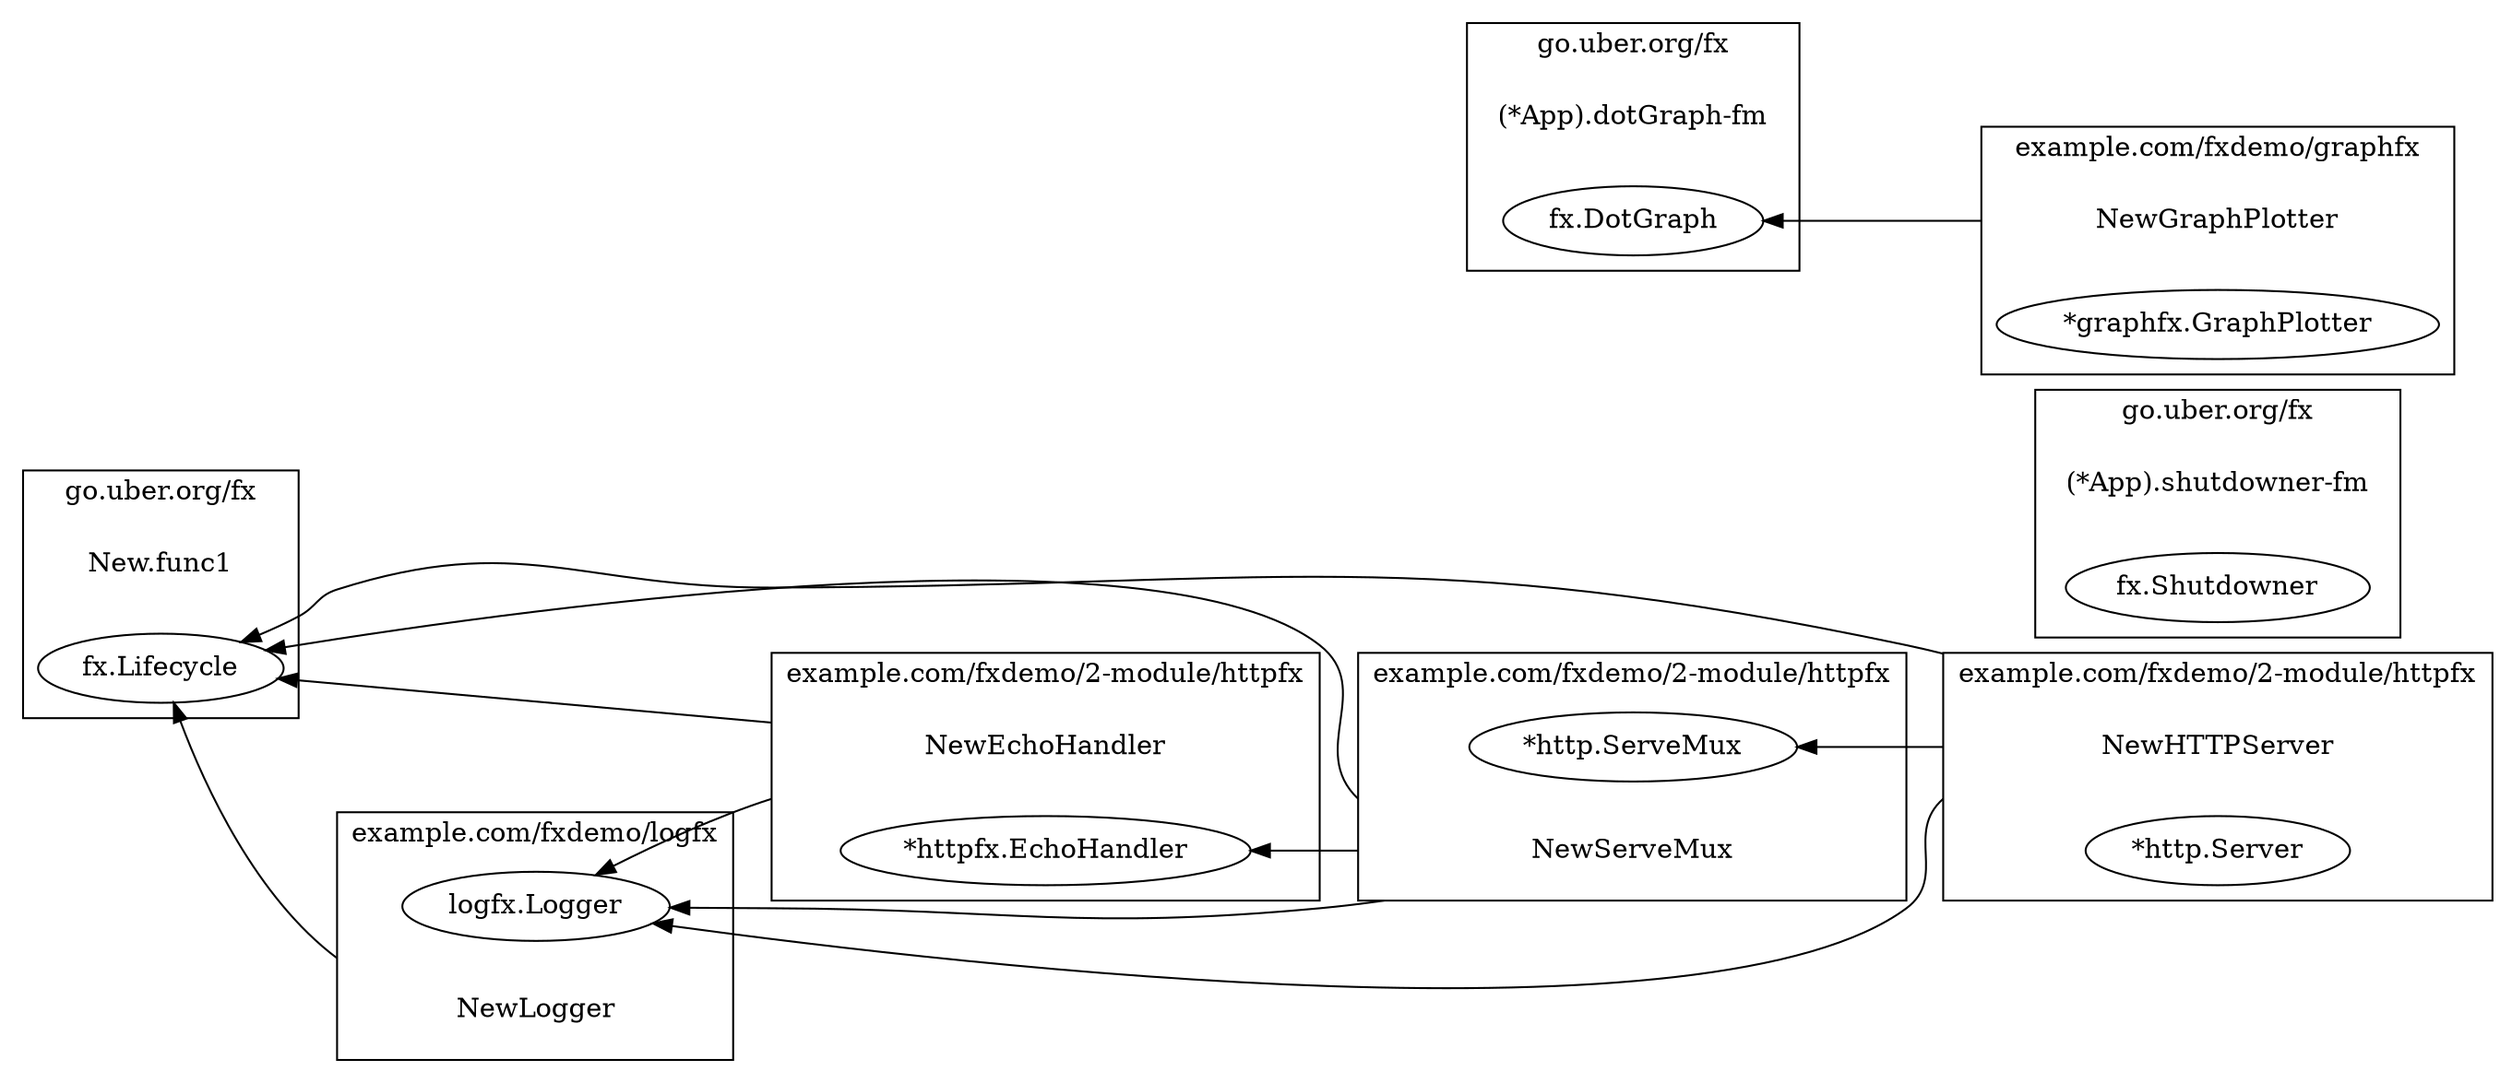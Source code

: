 digraph {
	rankdir=RL;
	graph [compound=true];
	
		subgraph cluster_0 {
			label = "go.uber.org/fx";
			constructor_0 [shape=plaintext label="New.func1"];
			
			"fx.Lifecycle" [label=<fx.Lifecycle>];
			
		}
		
		
		subgraph cluster_1 {
			label = "go.uber.org/fx";
			constructor_1 [shape=plaintext label="(*App).shutdowner-fm"];
			
			"fx.Shutdowner" [label=<fx.Shutdowner>];
			
		}
		
		
		subgraph cluster_2 {
			label = "go.uber.org/fx";
			constructor_2 [shape=plaintext label="(*App).dotGraph-fm"];
			
			"fx.DotGraph" [label=<fx.DotGraph>];
			
		}
		
		
		subgraph cluster_3 {
			label = "example.com/fxdemo/graphfx";
			constructor_3 [shape=plaintext label="NewGraphPlotter"];
			
			"*graphfx.GraphPlotter" [label=<*graphfx.GraphPlotter>];
			
		}
		
			constructor_3 -> "fx.DotGraph" [ltail=cluster_3];
		
		
		subgraph cluster_4 {
			label = "example.com/fxdemo/2-module/httpfx";
			constructor_4 [shape=plaintext label="NewHTTPServer"];
			
			"*http.Server" [label=<*http.Server>];
			
		}
		
			constructor_4 -> "fx.Lifecycle" [ltail=cluster_4];
		
			constructor_4 -> "logfx.Logger" [ltail=cluster_4];
		
			constructor_4 -> "*http.ServeMux" [ltail=cluster_4];
		
		
		subgraph cluster_5 {
			label = "example.com/fxdemo/2-module/httpfx";
			constructor_5 [shape=plaintext label="NewEchoHandler"];
			
			"*httpfx.EchoHandler" [label=<*httpfx.EchoHandler>];
			
		}
		
			constructor_5 -> "fx.Lifecycle" [ltail=cluster_5];
		
			constructor_5 -> "logfx.Logger" [ltail=cluster_5];
		
		
		subgraph cluster_6 {
			label = "example.com/fxdemo/2-module/httpfx";
			constructor_6 [shape=plaintext label="NewServeMux"];
			
			"*http.ServeMux" [label=<*http.ServeMux>];
			
		}
		
			constructor_6 -> "fx.Lifecycle" [ltail=cluster_6];
		
			constructor_6 -> "logfx.Logger" [ltail=cluster_6];
		
			constructor_6 -> "*httpfx.EchoHandler" [ltail=cluster_6];
		
		
		subgraph cluster_7 {
			label = "example.com/fxdemo/logfx";
			constructor_7 [shape=plaintext label="NewLogger"];
			
			"logfx.Logger" [label=<logfx.Logger>];
			
		}
		
			constructor_7 -> "fx.Lifecycle" [ltail=cluster_7];
		
		
	
}